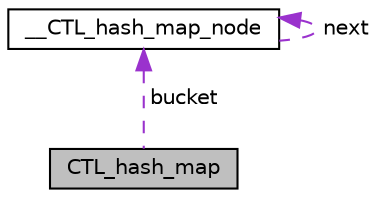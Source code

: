 digraph "CTL_hash_map"
{
 // LATEX_PDF_SIZE
  edge [fontname="Helvetica",fontsize="10",labelfontname="Helvetica",labelfontsize="10"];
  node [fontname="Helvetica",fontsize="10",shape=record];
  Node1 [label="CTL_hash_map",height=0.2,width=0.4,color="black", fillcolor="grey75", style="filled", fontcolor="black",tooltip="hash map"];
  Node2 -> Node1 [dir="back",color="darkorchid3",fontsize="10",style="dashed",label=" bucket" ,fontname="Helvetica"];
  Node2 [label="__CTL_hash_map_node",height=0.2,width=0.4,color="black", fillcolor="white", style="filled",URL="$struct____CTL__hash__map__node.html",tooltip=" "];
  Node2 -> Node2 [dir="back",color="darkorchid3",fontsize="10",style="dashed",label=" next" ,fontname="Helvetica"];
}

